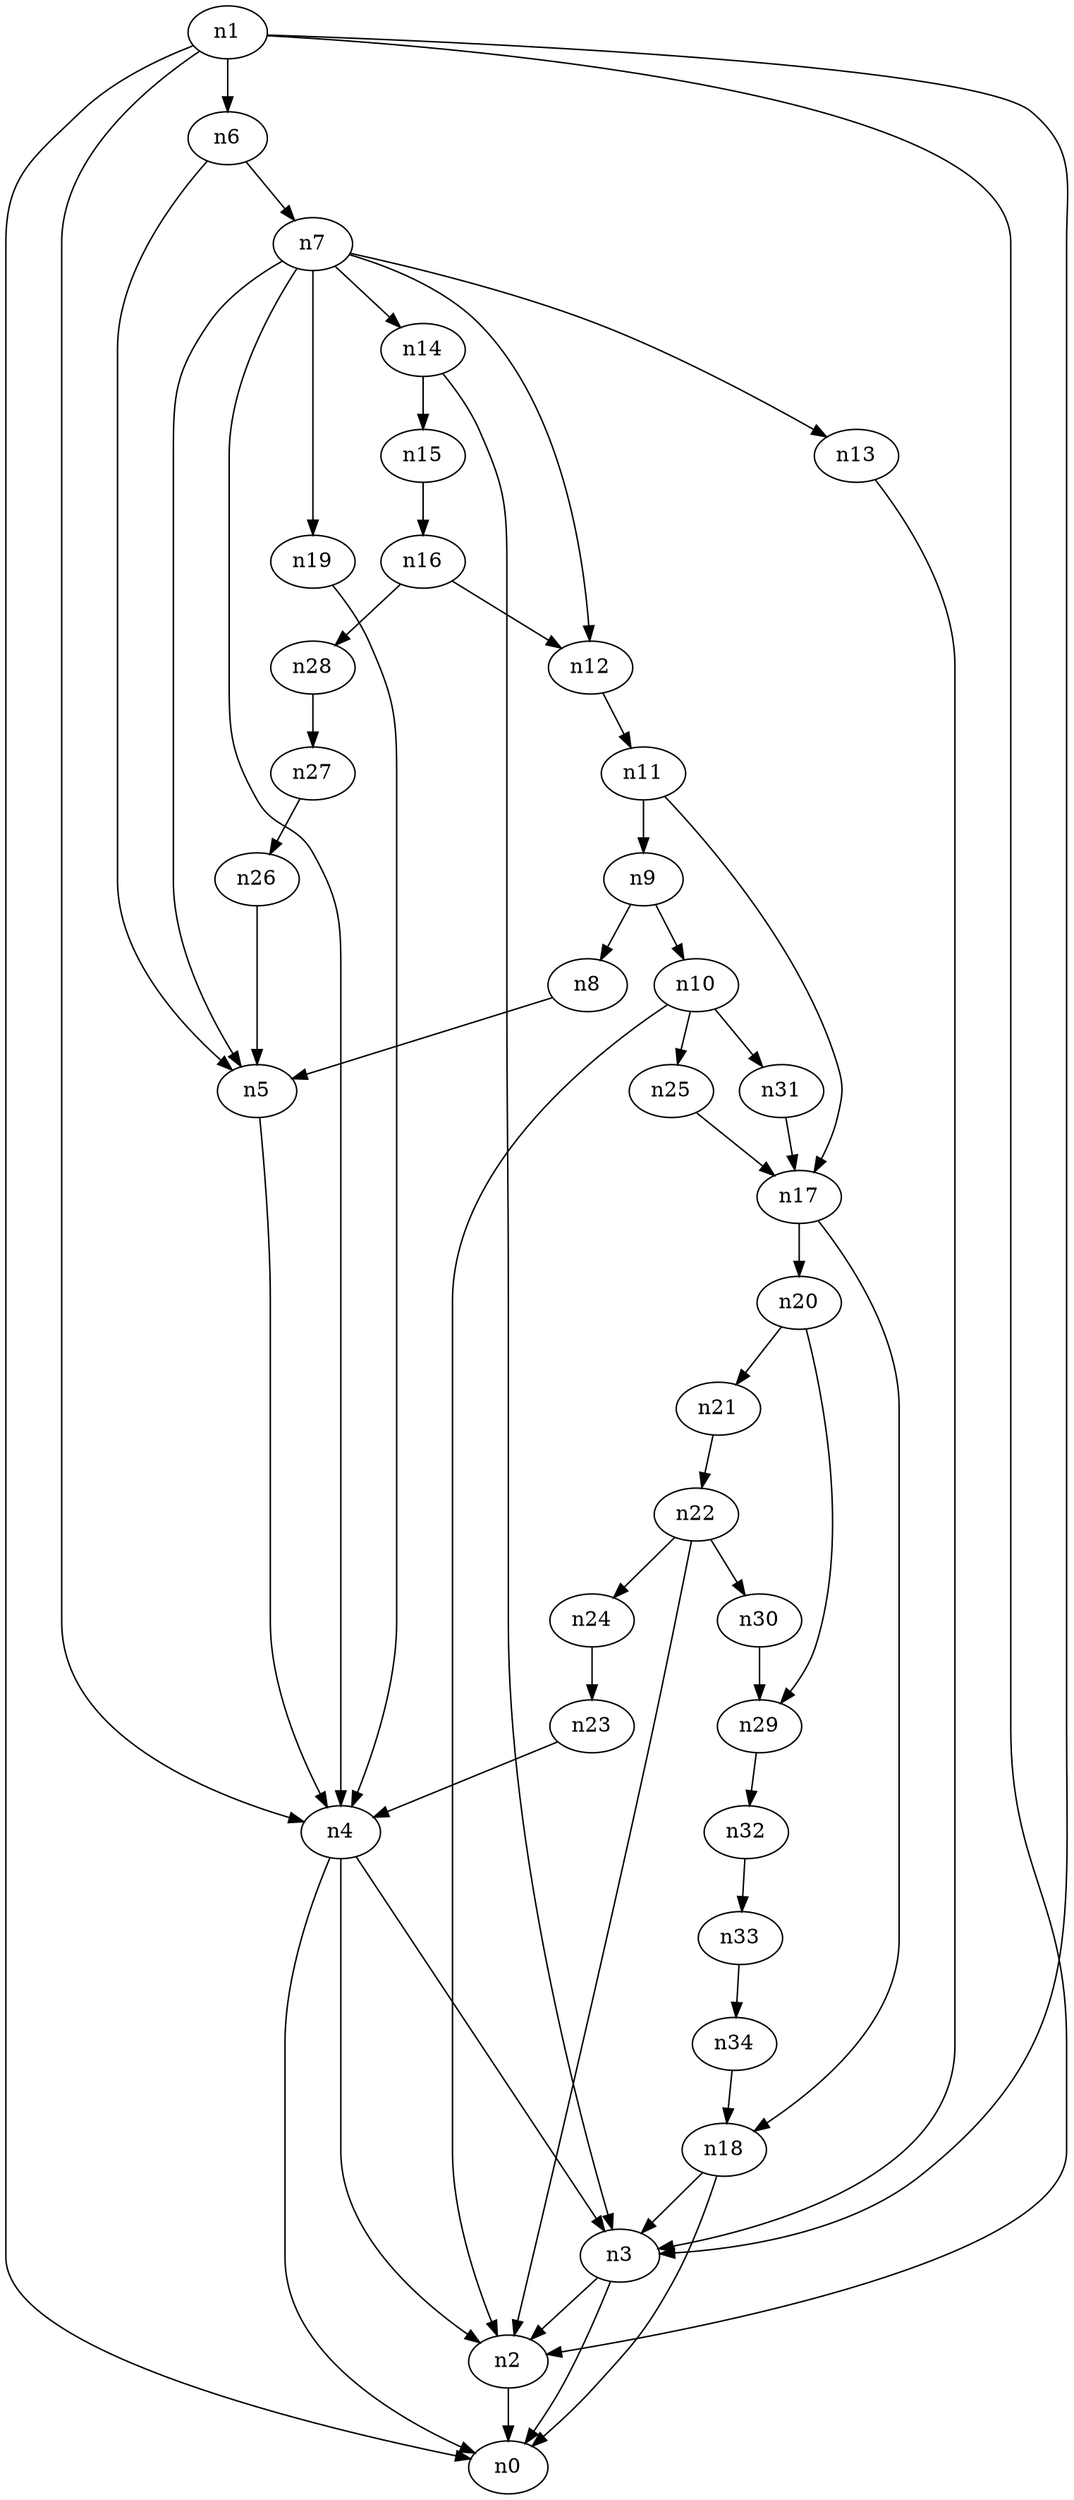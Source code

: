 digraph G {
	n1 -> n0	 [_graphml_id=e0];
	n1 -> n2	 [_graphml_id=e1];
	n1 -> n3	 [_graphml_id=e6];
	n1 -> n4	 [_graphml_id=e9];
	n1 -> n6	 [_graphml_id=e12];
	n2 -> n0	 [_graphml_id=e5];
	n3 -> n0	 [_graphml_id=e8];
	n3 -> n2	 [_graphml_id=e2];
	n4 -> n0	 [_graphml_id=e4];
	n4 -> n2	 [_graphml_id=e7];
	n4 -> n3	 [_graphml_id=e3];
	n5 -> n4	 [_graphml_id=e10];
	n6 -> n5	 [_graphml_id=e11];
	n6 -> n7	 [_graphml_id=e15];
	n7 -> n4	 [_graphml_id=e14];
	n7 -> n5	 [_graphml_id=e13];
	n7 -> n12	 [_graphml_id=e22];
	n7 -> n13	 [_graphml_id=e23];
	n7 -> n14	 [_graphml_id=e34];
	n7 -> n19	 [_graphml_id=e33];
	n8 -> n5	 [_graphml_id=e16];
	n9 -> n8	 [_graphml_id=e17];
	n9 -> n10	 [_graphml_id=e18];
	n10 -> n2	 [_graphml_id=e19];
	n10 -> n25	 [_graphml_id=e43];
	n10 -> n31	 [_graphml_id=e53];
	n11 -> n9	 [_graphml_id=e20];
	n11 -> n17	 [_graphml_id=e29];
	n12 -> n11	 [_graphml_id=e21];
	n13 -> n3	 [_graphml_id=e24];
	n14 -> n3	 [_graphml_id=e25];
	n14 -> n15	 [_graphml_id=e26];
	n15 -> n16	 [_graphml_id=e27];
	n16 -> n12	 [_graphml_id=e28];
	n16 -> n28	 [_graphml_id=e48];
	n17 -> n18	 [_graphml_id=e30];
	n17 -> n20	 [_graphml_id=e35];
	n18 -> n0	 [_graphml_id=e31];
	n18 -> n3	 [_graphml_id=e44];
	n19 -> n4	 [_graphml_id=e32];
	n20 -> n21	 [_graphml_id=e36];
	n20 -> n29	 [_graphml_id=e49];
	n21 -> n22	 [_graphml_id=e37];
	n22 -> n2	 [_graphml_id=e38];
	n22 -> n24	 [_graphml_id=e41];
	n22 -> n30	 [_graphml_id=e51];
	n23 -> n4	 [_graphml_id=e39];
	n24 -> n23	 [_graphml_id=e40];
	n25 -> n17	 [_graphml_id=e42];
	n26 -> n5	 [_graphml_id=e45];
	n27 -> n26	 [_graphml_id=e46];
	n28 -> n27	 [_graphml_id=e47];
	n29 -> n32	 [_graphml_id=e54];
	n30 -> n29	 [_graphml_id=e50];
	n31 -> n17	 [_graphml_id=e52];
	n32 -> n33	 [_graphml_id=e55];
	n33 -> n34	 [_graphml_id=e56];
	n34 -> n18	 [_graphml_id=e57];
}
